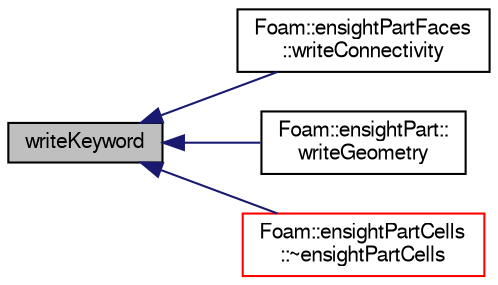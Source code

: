 digraph "writeKeyword"
{
  bgcolor="transparent";
  edge [fontname="FreeSans",fontsize="10",labelfontname="FreeSans",labelfontsize="10"];
  node [fontname="FreeSans",fontsize="10",shape=record];
  rankdir="LR";
  Node53 [label="writeKeyword",height=0.2,width=0.4,color="black", fillcolor="grey75", style="filled", fontcolor="black"];
  Node53 -> Node54 [dir="back",color="midnightblue",fontsize="10",style="solid",fontname="FreeSans"];
  Node54 [label="Foam::ensightPartFaces\l::writeConnectivity",height=0.2,width=0.4,color="black",URL="$a21318.html#a9cd2a7712b6ad9a47199c1c5beecebae",tooltip="Helper: write connectivity. "];
  Node53 -> Node55 [dir="back",color="midnightblue",fontsize="10",style="solid",fontname="FreeSans"];
  Node55 [label="Foam::ensightPart::\lwriteGeometry",height=0.2,width=0.4,color="black",URL="$a21306.html#ad366d45808e1044938e86223d1fc7859",tooltip="Helper: write geometry given the pointField. "];
  Node53 -> Node56 [dir="back",color="midnightblue",fontsize="10",style="solid",fontname="FreeSans"];
  Node56 [label="Foam::ensightPartCells\l::~ensightPartCells",height=0.2,width=0.4,color="red",URL="$a21314.html#a5788bc5c331b8ef88cc80b8f1f50cdd0",tooltip="Destructor. "];
}
